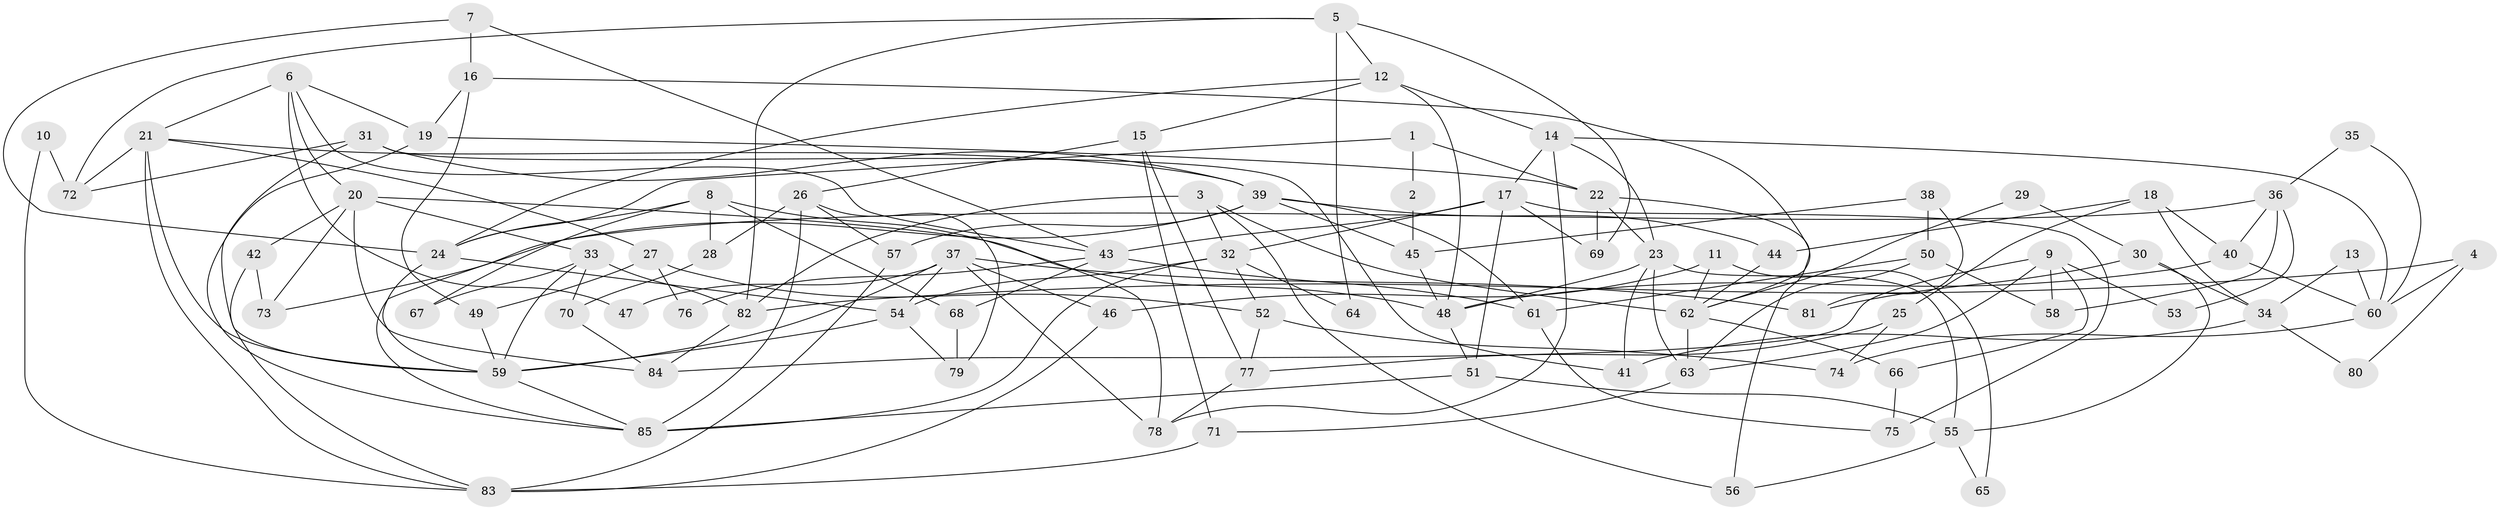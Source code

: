 // coarse degree distribution, {3: 0.3050847457627119, 4: 0.2033898305084746, 13: 0.03389830508474576, 5: 0.13559322033898305, 7: 0.0847457627118644, 10: 0.03389830508474576, 2: 0.1016949152542373, 6: 0.06779661016949153, 9: 0.01694915254237288, 8: 0.01694915254237288}
// Generated by graph-tools (version 1.1) at 2025/18/03/04/25 18:18:55]
// undirected, 85 vertices, 170 edges
graph export_dot {
graph [start="1"]
  node [color=gray90,style=filled];
  1;
  2;
  3;
  4;
  5;
  6;
  7;
  8;
  9;
  10;
  11;
  12;
  13;
  14;
  15;
  16;
  17;
  18;
  19;
  20;
  21;
  22;
  23;
  24;
  25;
  26;
  27;
  28;
  29;
  30;
  31;
  32;
  33;
  34;
  35;
  36;
  37;
  38;
  39;
  40;
  41;
  42;
  43;
  44;
  45;
  46;
  47;
  48;
  49;
  50;
  51;
  52;
  53;
  54;
  55;
  56;
  57;
  58;
  59;
  60;
  61;
  62;
  63;
  64;
  65;
  66;
  67;
  68;
  69;
  70;
  71;
  72;
  73;
  74;
  75;
  76;
  77;
  78;
  79;
  80;
  81;
  82;
  83;
  84;
  85;
  1 -- 22;
  1 -- 24;
  1 -- 2;
  2 -- 45;
  3 -- 32;
  3 -- 82;
  3 -- 56;
  3 -- 62;
  4 -- 60;
  4 -- 82;
  4 -- 80;
  5 -- 82;
  5 -- 12;
  5 -- 64;
  5 -- 69;
  5 -- 72;
  6 -- 19;
  6 -- 20;
  6 -- 21;
  6 -- 43;
  6 -- 47;
  7 -- 43;
  7 -- 24;
  7 -- 16;
  8 -- 24;
  8 -- 68;
  8 -- 28;
  8 -- 67;
  8 -- 78;
  9 -- 58;
  9 -- 66;
  9 -- 53;
  9 -- 63;
  9 -- 84;
  10 -- 83;
  10 -- 72;
  11 -- 46;
  11 -- 62;
  11 -- 65;
  12 -- 24;
  12 -- 15;
  12 -- 14;
  12 -- 48;
  13 -- 60;
  13 -- 34;
  14 -- 78;
  14 -- 17;
  14 -- 23;
  14 -- 60;
  15 -- 71;
  15 -- 77;
  15 -- 26;
  16 -- 62;
  16 -- 19;
  16 -- 49;
  17 -- 51;
  17 -- 32;
  17 -- 43;
  17 -- 69;
  17 -- 75;
  18 -- 25;
  18 -- 44;
  18 -- 34;
  18 -- 40;
  19 -- 22;
  19 -- 85;
  20 -- 84;
  20 -- 48;
  20 -- 33;
  20 -- 42;
  20 -- 73;
  21 -- 39;
  21 -- 27;
  21 -- 59;
  21 -- 72;
  21 -- 83;
  22 -- 23;
  22 -- 69;
  22 -- 56;
  23 -- 55;
  23 -- 41;
  23 -- 48;
  23 -- 63;
  24 -- 59;
  24 -- 54;
  25 -- 77;
  25 -- 74;
  26 -- 85;
  26 -- 28;
  26 -- 57;
  26 -- 79;
  27 -- 49;
  27 -- 52;
  27 -- 76;
  28 -- 70;
  29 -- 62;
  29 -- 30;
  30 -- 34;
  30 -- 55;
  30 -- 81;
  31 -- 72;
  31 -- 59;
  31 -- 39;
  31 -- 41;
  32 -- 85;
  32 -- 52;
  32 -- 54;
  32 -- 64;
  33 -- 59;
  33 -- 67;
  33 -- 70;
  33 -- 82;
  34 -- 41;
  34 -- 80;
  35 -- 36;
  35 -- 60;
  36 -- 40;
  36 -- 73;
  36 -- 53;
  36 -- 58;
  37 -- 81;
  37 -- 59;
  37 -- 46;
  37 -- 47;
  37 -- 54;
  37 -- 78;
  38 -- 45;
  38 -- 50;
  38 -- 81;
  39 -- 85;
  39 -- 44;
  39 -- 45;
  39 -- 57;
  39 -- 61;
  40 -- 48;
  40 -- 60;
  42 -- 83;
  42 -- 73;
  43 -- 61;
  43 -- 68;
  43 -- 76;
  44 -- 62;
  45 -- 48;
  46 -- 83;
  48 -- 51;
  49 -- 59;
  50 -- 61;
  50 -- 63;
  50 -- 58;
  51 -- 85;
  51 -- 55;
  52 -- 74;
  52 -- 77;
  54 -- 59;
  54 -- 79;
  55 -- 56;
  55 -- 65;
  57 -- 83;
  59 -- 85;
  60 -- 74;
  61 -- 75;
  62 -- 63;
  62 -- 66;
  63 -- 71;
  66 -- 75;
  68 -- 79;
  70 -- 84;
  71 -- 83;
  77 -- 78;
  82 -- 84;
}
